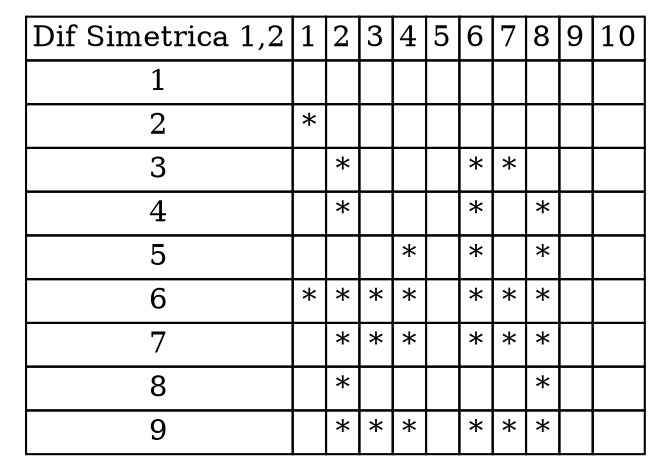 digraph g {
	node [shape=plaintext]
	node01 [label=<
                    <table border="0" cellborder="1" cellspacing="0">
                    <tr>
	<td>Dif Simetrica 1,2</td>
	<td>1</td>
	<td>2</td>
	<td>3</td>
	<td>4</td>
	<td>5</td>
	<td>6</td>
	<td>7</td>
	<td>8</td>
	<td>9</td>
	<td>10</td>
</tr>
<tr>
	<td>1</td>
	<td> </td>
	<td> </td>
	<td> </td>
	<td> </td>
	<td> </td>
	<td> </td>
	<td> </td>
	<td> </td>
	<td> </td>
	<td> </td>
</tr>
<tr>
	<td>2</td>
	<td>*</td>
	<td> </td>
	<td> </td>
	<td> </td>
	<td> </td>
	<td> </td>
	<td> </td>
	<td> </td>
	<td> </td>
	<td> </td>
</tr>
<tr>
	<td>3</td>
	<td> </td>
	<td>*</td>
	<td> </td>
	<td> </td>
	<td> </td>
	<td>*</td>
	<td>*</td>
	<td> </td>
	<td> </td>
	<td> </td>
</tr>
<tr>
	<td>4</td>
	<td> </td>
	<td>*</td>
	<td> </td>
	<td> </td>
	<td> </td>
	<td>*</td>
	<td> </td>
	<td>*</td>
	<td> </td>
	<td> </td>
</tr>
<tr>
	<td>5</td>
	<td> </td>
	<td> </td>
	<td> </td>
	<td>*</td>
	<td> </td>
	<td>*</td>
	<td> </td>
	<td>*</td>
	<td> </td>
	<td> </td>
</tr>
<tr>
	<td>6</td>
	<td>*</td>
	<td>*</td>
	<td>*</td>
	<td>*</td>
	<td> </td>
	<td>*</td>
	<td>*</td>
	<td>*</td>
	<td> </td>
	<td> </td>
</tr>
<tr>
	<td>7</td>
	<td> </td>
	<td>*</td>
	<td>*</td>
	<td>*</td>
	<td> </td>
	<td>*</td>
	<td>*</td>
	<td>*</td>
	<td> </td>
	<td> </td>
</tr>
<tr>
	<td>8</td>
	<td> </td>
	<td>*</td>
	<td> </td>
	<td> </td>
	<td> </td>
	<td> </td>
	<td> </td>
	<td>*</td>
	<td> </td>
	<td> </td>
</tr>
<tr>
	<td>9</td>
	<td> </td>
	<td>*</td>
	<td>*</td>
	<td>*</td>
	<td> </td>
	<td>*</td>
	<td>*</td>
	<td>*</td>
	<td> </td>
	<td> </td>
</tr>

                    </table>>]
}

